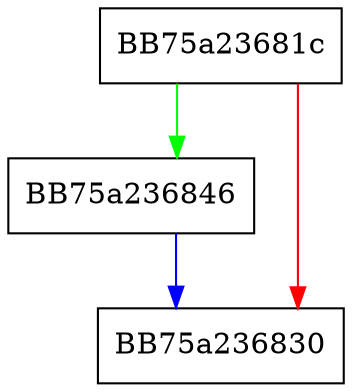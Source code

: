 digraph is_trusted {
  node [shape="box"];
  graph [splines=ortho];
  BB75a23681c -> BB75a236846 [color="green"];
  BB75a23681c -> BB75a236830 [color="red"];
  BB75a236846 -> BB75a236830 [color="blue"];
}